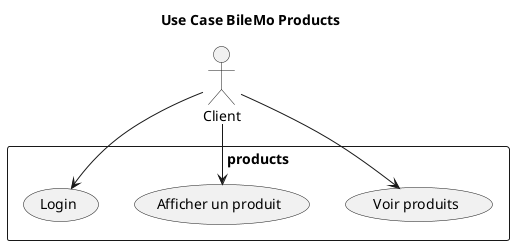 @startuml
  title Use Case BileMo Products
  
  skinparam packageStyle rect
  skinparam shadowing false

  actor Client as client

  rectangle products {
    (Voir produits) as seeProducts
    (Afficher un produit) as displayProduct
    (Login) as loginClient
  }

  client --> loginClient
  client --> seeProducts
  client --> displayProduct
@enduml

